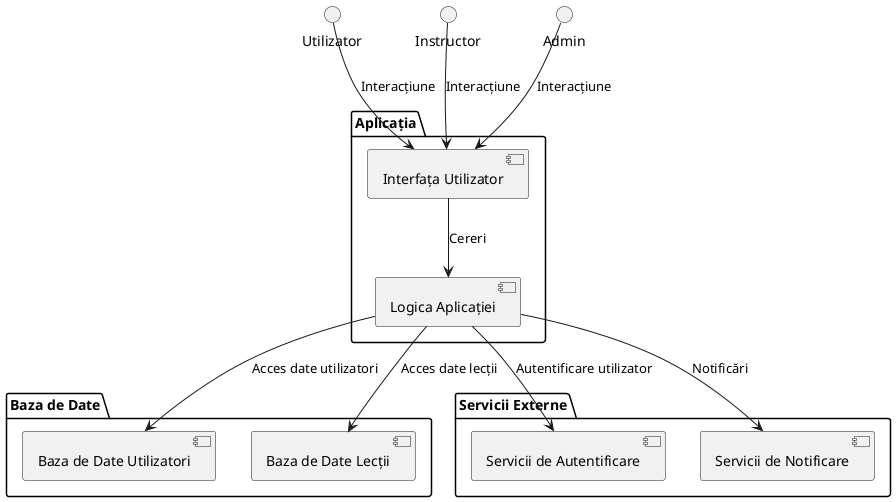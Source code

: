 @startuml
' Diagrama de arhitectură generală

package "Aplicația" {
    [Interfața Utilizator] as UI
    [Logica Aplicației] as AppLogic
}

package "Baza de Date" {
    [Baza de Date Utilizatori] as UserDB
    [Baza de Date Lecții] as LessonDB
}

package "Servicii Externe" {
    [Servicii de Autentificare] as AuthService
    [Servicii de Notificare] as NotificationService
}

' Conexiuni
Utilizator --> UI : Interacțiune
Instructor --> UI : Interacțiune
Admin --> UI : Interacțiune
UI --> AppLogic : Cereri
AppLogic --> UserDB : Acces date utilizatori
AppLogic --> LessonDB : Acces date lecții
AppLogic --> AuthService : Autentificare utilizator
AppLogic --> NotificationService : Notificări

@enduml
